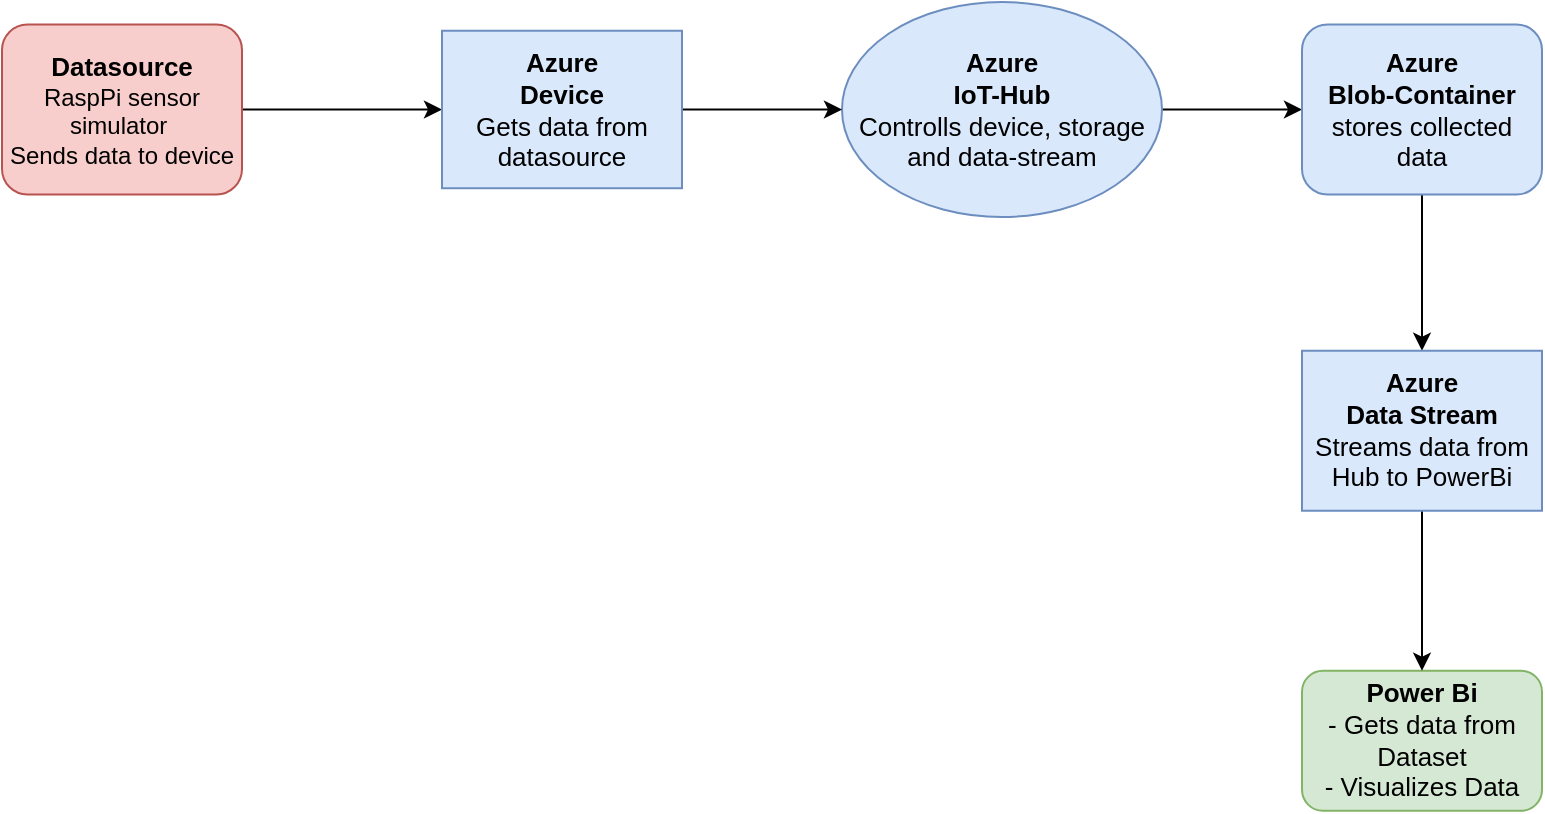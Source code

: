 <mxfile version="20.3.2" type="github">
  <diagram id="Y0AAvb-M71FOEgXkoV7s" name="Sida-1">
    <mxGraphModel dx="1038" dy="547" grid="1" gridSize="10" guides="1" tooltips="1" connect="1" arrows="1" fold="1" page="1" pageScale="1" pageWidth="827" pageHeight="1169" math="0" shadow="0">
      <root>
        <mxCell id="0" />
        <mxCell id="1" parent="0" />
        <mxCell id="zo27e2PBpPVpEpOF8kDl-1" value="" style="edgeStyle=orthogonalEdgeStyle;rounded=0;orthogonalLoop=1;jettySize=auto;html=1;fontSize=13;" edge="1" parent="1" source="zo27e2PBpPVpEpOF8kDl-2" target="zo27e2PBpPVpEpOF8kDl-6">
          <mxGeometry relative="1" as="geometry" />
        </mxCell>
        <mxCell id="zo27e2PBpPVpEpOF8kDl-2" value="&lt;b&gt;&lt;font style=&quot;font-size: 13px;&quot;&gt;Datasource&lt;/font&gt;&lt;/b&gt;&lt;br&gt;RaspPi sensor simulator&amp;nbsp;&lt;br&gt;Sends data to device" style="rounded=1;whiteSpace=wrap;html=1;fillColor=#f8cecc;strokeColor=#b85450;" vertex="1" parent="1">
          <mxGeometry x="30" y="81.25" width="120" height="85" as="geometry" />
        </mxCell>
        <mxCell id="zo27e2PBpPVpEpOF8kDl-3" value="" style="edgeStyle=orthogonalEdgeStyle;rounded=0;orthogonalLoop=1;jettySize=auto;html=1;fontSize=13;" edge="1" parent="1" source="zo27e2PBpPVpEpOF8kDl-4" target="zo27e2PBpPVpEpOF8kDl-8">
          <mxGeometry relative="1" as="geometry" />
        </mxCell>
        <mxCell id="zo27e2PBpPVpEpOF8kDl-4" value="&lt;span style=&quot;font-size: 13px;&quot;&gt;&lt;b&gt;Azure&lt;br&gt;IoT-Hub&lt;/b&gt;&lt;br&gt;Controlls device, storage and data-stream&lt;br&gt;&lt;/span&gt;" style="ellipse;whiteSpace=wrap;html=1;fillColor=#dae8fc;strokeColor=#6c8ebf;" vertex="1" parent="1">
          <mxGeometry x="450" y="70" width="160" height="107.5" as="geometry" />
        </mxCell>
        <mxCell id="zo27e2PBpPVpEpOF8kDl-5" value="" style="edgeStyle=orthogonalEdgeStyle;rounded=0;orthogonalLoop=1;jettySize=auto;html=1;fontSize=13;" edge="1" parent="1" source="zo27e2PBpPVpEpOF8kDl-6" target="zo27e2PBpPVpEpOF8kDl-4">
          <mxGeometry relative="1" as="geometry" />
        </mxCell>
        <mxCell id="zo27e2PBpPVpEpOF8kDl-6" value="&lt;b&gt;Azure&lt;br&gt;Device&lt;/b&gt;&lt;br&gt;Gets data from datasource" style="rounded=0;whiteSpace=wrap;html=1;fontSize=13;fillColor=#dae8fc;strokeColor=#6c8ebf;" vertex="1" parent="1">
          <mxGeometry x="250" y="84.37" width="120" height="78.75" as="geometry" />
        </mxCell>
        <mxCell id="zo27e2PBpPVpEpOF8kDl-7" value="" style="edgeStyle=orthogonalEdgeStyle;rounded=0;orthogonalLoop=1;jettySize=auto;html=1;fontSize=13;" edge="1" parent="1" source="zo27e2PBpPVpEpOF8kDl-8" target="zo27e2PBpPVpEpOF8kDl-11">
          <mxGeometry relative="1" as="geometry" />
        </mxCell>
        <mxCell id="zo27e2PBpPVpEpOF8kDl-8" value="&lt;b&gt;Azure&lt;br&gt;Blob-Container&lt;/b&gt;&lt;br&gt;stores collected data" style="rounded=1;whiteSpace=wrap;html=1;fontSize=13;fillColor=#dae8fc;strokeColor=#6c8ebf;" vertex="1" parent="1">
          <mxGeometry x="680" y="81.25" width="120" height="85" as="geometry" />
        </mxCell>
        <mxCell id="zo27e2PBpPVpEpOF8kDl-9" value="&lt;b&gt;Power Bi&lt;/b&gt;&lt;br&gt;- Gets data from Dataset&lt;br&gt;- Visualizes Data" style="rounded=1;whiteSpace=wrap;html=1;fontSize=13;fillColor=#d5e8d4;strokeColor=#82b366;" vertex="1" parent="1">
          <mxGeometry x="680" y="404.37" width="120" height="70" as="geometry" />
        </mxCell>
        <mxCell id="zo27e2PBpPVpEpOF8kDl-10" value="" style="edgeStyle=orthogonalEdgeStyle;rounded=0;orthogonalLoop=1;jettySize=auto;html=1;fontSize=13;" edge="1" parent="1" source="zo27e2PBpPVpEpOF8kDl-11" target="zo27e2PBpPVpEpOF8kDl-9">
          <mxGeometry relative="1" as="geometry" />
        </mxCell>
        <mxCell id="zo27e2PBpPVpEpOF8kDl-11" value="&lt;b&gt;Azure&lt;br&gt;Data Stream&lt;/b&gt;&lt;br&gt;Streams data from Hub to PowerBi" style="rounded=0;whiteSpace=wrap;html=1;fontSize=13;fillColor=#dae8fc;strokeColor=#6c8ebf;" vertex="1" parent="1">
          <mxGeometry x="680" y="244.37" width="120" height="80" as="geometry" />
        </mxCell>
      </root>
    </mxGraphModel>
  </diagram>
</mxfile>
